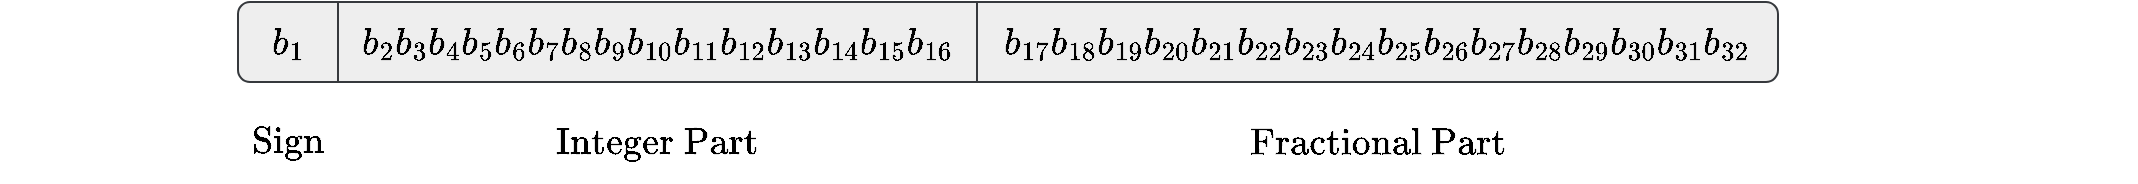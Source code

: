 <mxfile version="22.0.8" type="device">
  <diagram name="Page-1" id="MIHF49M_1FndtOb76cS5">
    <mxGraphModel dx="1042" dy="569" grid="1" gridSize="10" guides="1" tooltips="1" connect="1" arrows="1" fold="1" page="1" pageScale="1" pageWidth="850" pageHeight="1100" math="1" shadow="0">
      <root>
        <mxCell id="0" />
        <mxCell id="1" parent="0" />
        <mxCell id="K_XM3ssYQPXn5fFH8BcQ-5" value="" style="rounded=1;whiteSpace=wrap;html=1;fillColor=#eeeeee;strokeColor=#36393d;" parent="1" vertex="1">
          <mxGeometry x="50" y="80" width="770" height="40" as="geometry" />
        </mxCell>
        <mxCell id="K_XM3ssYQPXn5fFH8BcQ-2" value="&lt;font style=&quot;font-size: 16px;&quot;&gt;$$b_{1}$$&lt;/font&gt;" style="text;html=1;align=center;verticalAlign=middle;whiteSpace=wrap;rounded=0;" parent="1" vertex="1">
          <mxGeometry x="50" y="80" width="50" height="40" as="geometry" />
        </mxCell>
        <mxCell id="K_XM3ssYQPXn5fFH8BcQ-3" value="&lt;font style=&quot;font-size: 16px;&quot;&gt;$$b_{2}b_{3}b_{4}b_{5}b_{6}b_{7}b_{8}b_{9}b_{10}b_{11}b_{12}b_{13}b_{14}b_{15}b_{16}$$&lt;/font&gt;" style="text;html=1;align=center;verticalAlign=middle;whiteSpace=wrap;rounded=0;" parent="1" vertex="1">
          <mxGeometry x="115" y="80" width="290" height="40" as="geometry" />
        </mxCell>
        <mxCell id="K_XM3ssYQPXn5fFH8BcQ-4" value="&lt;font style=&quot;font-size: 16px;&quot;&gt;$$b_{17}b_{18}b_{19}b_{20}b_{21}b_{22}b_{23}b_{24}b_{25}b_{26}b_{27}b_{28}b_{29}b_{30}b_{31}b_{32}&lt;br&gt;$$&lt;/font&gt;" style="text;html=1;align=center;verticalAlign=middle;whiteSpace=wrap;rounded=0;" parent="1" vertex="1">
          <mxGeometry x="440" y="80" width="360" height="40" as="geometry" />
        </mxCell>
        <mxCell id="K_XM3ssYQPXn5fFH8BcQ-6" value="" style="endArrow=none;html=1;rounded=0;fillColor=#eeeeee;strokeColor=#36393d;" parent="1" edge="1">
          <mxGeometry width="50" height="50" relative="1" as="geometry">
            <mxPoint x="100" y="120" as="sourcePoint" />
            <mxPoint x="100" y="80" as="targetPoint" />
          </mxGeometry>
        </mxCell>
        <mxCell id="K_XM3ssYQPXn5fFH8BcQ-9" value="" style="endArrow=none;html=1;rounded=0;fillColor=#eeeeee;strokeColor=#36393d;" parent="1" edge="1">
          <mxGeometry width="50" height="50" relative="1" as="geometry">
            <mxPoint x="419.5" y="120" as="sourcePoint" />
            <mxPoint x="419.5" y="80" as="targetPoint" />
          </mxGeometry>
        </mxCell>
        <mxCell id="uCMd2uBvoPvlKYC1G00b-1" value="&lt;font style=&quot;font-size: 16px;&quot;&gt;$$\mbox{Sign}$$&lt;/font&gt;" style="text;html=1;align=center;verticalAlign=middle;whiteSpace=wrap;rounded=0;" vertex="1" parent="1">
          <mxGeometry x="50" y="130" width="50" height="40" as="geometry" />
        </mxCell>
        <mxCell id="uCMd2uBvoPvlKYC1G00b-2" value="&lt;font style=&quot;font-size: 16px;&quot;&gt;$$\mbox{Integer Part}$$&lt;/font&gt;" style="text;html=1;align=center;verticalAlign=middle;whiteSpace=wrap;rounded=0;" vertex="1" parent="1">
          <mxGeometry x="210" y="130" width="100" height="40" as="geometry" />
        </mxCell>
        <mxCell id="uCMd2uBvoPvlKYC1G00b-3" value="&lt;font style=&quot;font-size: 16px;&quot;&gt;$$\mbox{Fractional Part}$$&lt;/font&gt;" style="text;html=1;align=center;verticalAlign=middle;whiteSpace=wrap;rounded=0;" vertex="1" parent="1">
          <mxGeometry x="555" y="130" width="130" height="40" as="geometry" />
        </mxCell>
      </root>
    </mxGraphModel>
  </diagram>
</mxfile>
